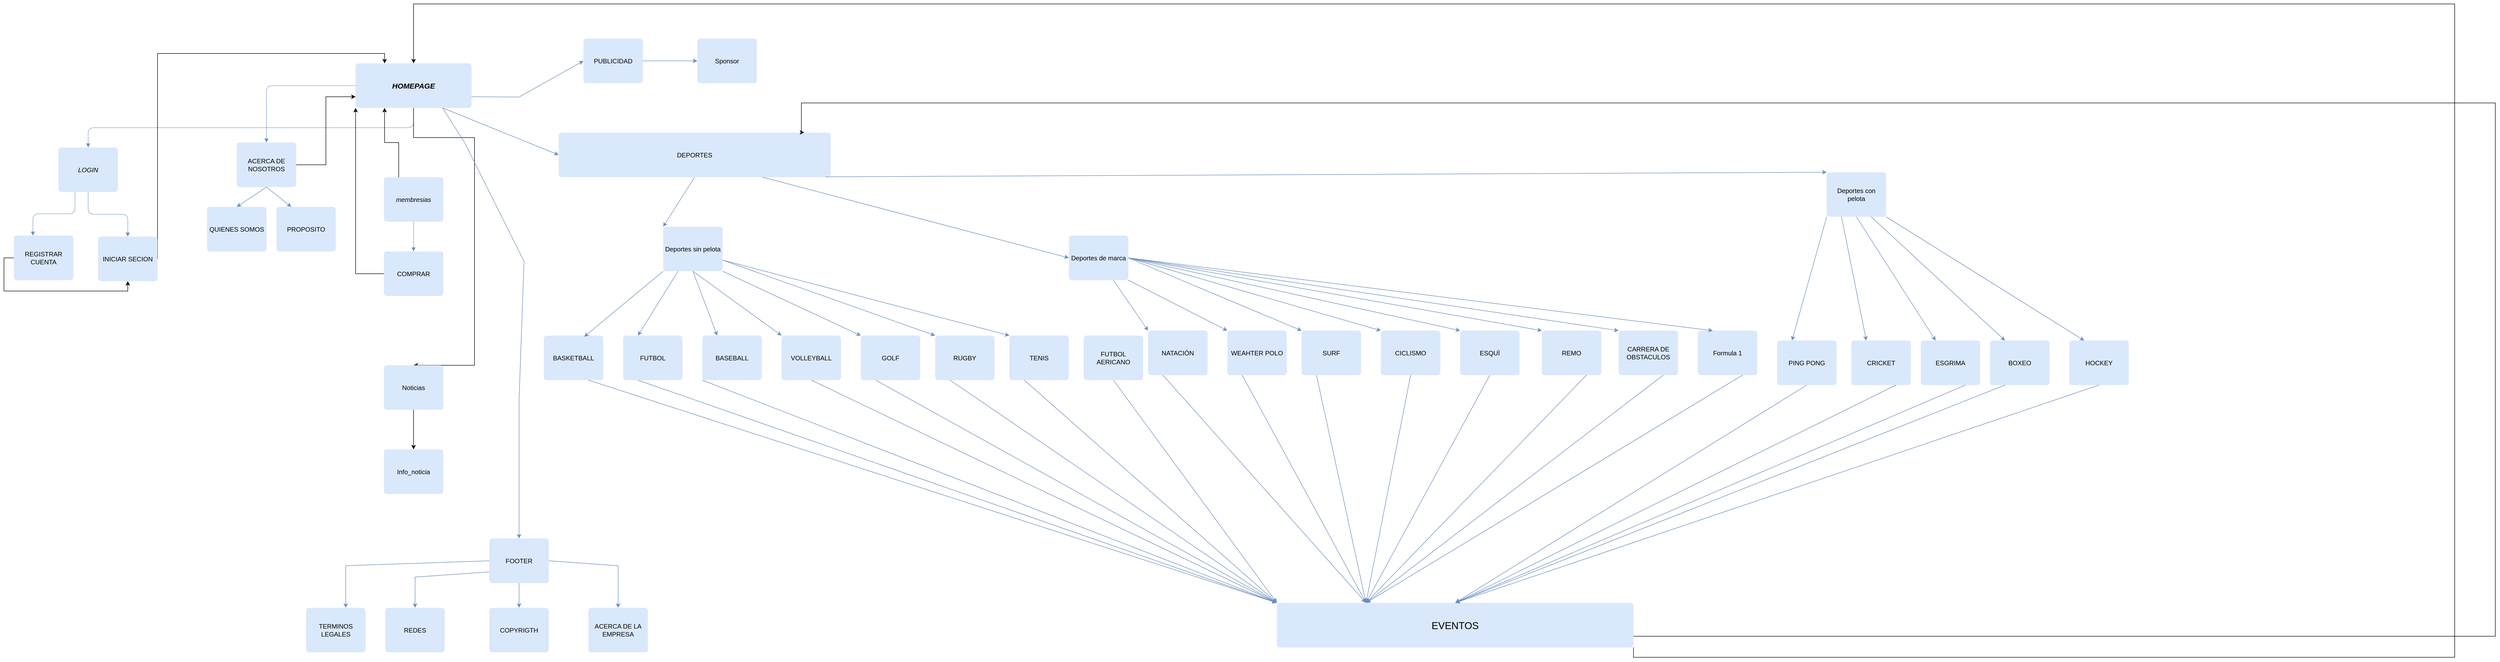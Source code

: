 <mxfile version="20.0.4" type="device"><diagram id="8xuJ2j3J6w53eVuPImJp" name="Page-1"><mxGraphModel dx="2997" dy="2177" grid="1" gridSize="10" guides="1" tooltips="1" connect="1" arrows="0" fold="1" page="1" pageScale="1" pageWidth="827" pageHeight="1169" math="0" shadow="0"><root><mxCell id="0"/><mxCell id="1" parent="0"/><UserObject label="" lucidchartObjectId="IIvrvty5kLZD" id="Jf-bymg98K-l-f-YW3Jh-2"><mxCell style="html=1;jettySize=18;whiteSpace=wrap;fontSize=13;strokeColor=#6c8ebf;strokeOpacity=100;strokeWidth=0.8;rounded=1;arcSize=24;edgeStyle=orthogonalEdgeStyle;startArrow=none;endArrow=block;endFill=1;exitX=0.5;exitY=1;exitPerimeter=0;entryX=0.5;entryY=0;entryPerimeter=0;fillColor=#dae8fc;" parent="1" source="Jf-bymg98K-l-f-YW3Jh-10" target="Jf-bymg98K-l-f-YW3Jh-14" edge="1"><mxGeometry width="100" height="100" relative="1" as="geometry"><Array as="points"/></mxGeometry></mxCell></UserObject><UserObject label="" lucidchartObjectId="IIvrtg.N_6P." id="Jf-bymg98K-l-f-YW3Jh-3"><mxCell style="html=1;jettySize=18;whiteSpace=wrap;fontSize=13;strokeColor=#6c8ebf;strokeOpacity=100;strokeWidth=0.8;rounded=1;arcSize=24;edgeStyle=orthogonalEdgeStyle;startArrow=none;endArrow=block;endFill=1;exitX=0.5;exitY=1;exitPerimeter=0;entryX=0.5;entryY=0;entryPerimeter=0;fillColor=#dae8fc;" parent="1" source="Jf-bymg98K-l-f-YW3Jh-9" target="Jf-bymg98K-l-f-YW3Jh-13" edge="1"><mxGeometry width="100" height="100" relative="1" as="geometry"><Array as="points"/></mxGeometry></mxCell></UserObject><UserObject label="" lucidchartObjectId="IIvrew~Nm755" id="Jf-bymg98K-l-f-YW3Jh-7"><mxCell style="html=1;jettySize=18;whiteSpace=wrap;fontSize=13;strokeColor=#6c8ebf;strokeOpacity=100;strokeWidth=0.8;rounded=1;arcSize=24;edgeStyle=orthogonalEdgeStyle;startArrow=none;endArrow=block;endFill=1;exitX=0.5;exitY=1;exitPerimeter=0;entryX=0.5;entryY=0;entryPerimeter=0;fillColor=#dae8fc;" parent="1" source="Jf-bymg98K-l-f-YW3Jh-8" target="Jf-bymg98K-l-f-YW3Jh-9" edge="1"><mxGeometry width="100" height="100" relative="1" as="geometry"><Array as="points"/></mxGeometry></mxCell></UserObject><mxCell id="M-1-CtTreoOVB-ZNwfv7-17" style="edgeStyle=orthogonalEdgeStyle;rounded=0;orthogonalLoop=1;jettySize=auto;html=1;exitX=0.5;exitY=1;exitDx=0;exitDy=0;entryX=0.5;entryY=0;entryDx=0;entryDy=0;" parent="1" source="Jf-bymg98K-l-f-YW3Jh-8" target="M-1-CtTreoOVB-ZNwfv7-15" edge="1"><mxGeometry relative="1" as="geometry"><Array as="points"><mxPoint x="617" y="-120"/><mxPoint x="740" y="-120"/><mxPoint x="740" y="340"/></Array></mxGeometry></mxCell><UserObject label="HOMEPAGE" lucidchartObjectId="IIvr7m~L8Mm_" id="Jf-bymg98K-l-f-YW3Jh-8"><mxCell style="html=1;overflow=block;blockSpacing=1;whiteSpace=wrap;fontSize=15;fontStyle=3;align=center;spacing=3.8;strokeOpacity=0;fillOpacity=100;rounded=1;absoluteArcSize=1;arcSize=12;fillColor=#dae8fc;strokeWidth=0.8;strokeColor=#6c8ebf;" parent="1" vertex="1"><mxGeometry x="500" y="-270" width="234" height="90" as="geometry"/></mxCell></UserObject><UserObject label="LOGIN" lucidchartObjectId="IIvrLbhhhAIt" id="Jf-bymg98K-l-f-YW3Jh-9"><mxCell style="html=1;overflow=block;blockSpacing=1;whiteSpace=wrap;fontSize=13;fontStyle=2;align=center;spacing=3.8;strokeOpacity=0;fillOpacity=100;rounded=1;absoluteArcSize=1;arcSize=12;fillColor=#dae8fc;strokeWidth=0.8;strokeColor=#6c8ebf;" parent="1" vertex="1"><mxGeometry x="-100" y="-100" width="120" height="90" as="geometry"/></mxCell></UserObject><mxCell id="M-1-CtTreoOVB-ZNwfv7-14" style="edgeStyle=orthogonalEdgeStyle;rounded=0;orthogonalLoop=1;jettySize=auto;html=1;exitX=0.25;exitY=0;exitDx=0;exitDy=0;entryX=0.25;entryY=1;entryDx=0;entryDy=0;" parent="1" source="Jf-bymg98K-l-f-YW3Jh-10" target="Jf-bymg98K-l-f-YW3Jh-8" edge="1"><mxGeometry relative="1" as="geometry"/></mxCell><UserObject label="membresias" lucidchartObjectId="IIvrxBw-CyFJ" id="Jf-bymg98K-l-f-YW3Jh-10"><mxCell style="html=1;overflow=block;blockSpacing=1;whiteSpace=wrap;fontSize=13;fontStyle=2;align=center;spacing=3.8;strokeOpacity=0;fillOpacity=100;rounded=1;absoluteArcSize=1;arcSize=12;fillColor=#dae8fc;strokeWidth=0.8;strokeColor=#6c8ebf;" parent="1" vertex="1"><mxGeometry x="557" y="-40" width="120" height="90" as="geometry"/></mxCell></UserObject><mxCell id="M-1-CtTreoOVB-ZNwfv7-6" style="edgeStyle=orthogonalEdgeStyle;rounded=0;orthogonalLoop=1;jettySize=auto;html=1;exitX=0;exitY=0.5;exitDx=0;exitDy=0;entryX=0.5;entryY=1;entryDx=0;entryDy=0;" parent="1" source="Jf-bymg98K-l-f-YW3Jh-11" target="Jf-bymg98K-l-f-YW3Jh-13" edge="1"><mxGeometry relative="1" as="geometry"><mxPoint x="-130" y="-40" as="targetPoint"/></mxGeometry></mxCell><UserObject label="REGISTRAR CUENTA" lucidchartObjectId="IIvr_tirtKuT" id="Jf-bymg98K-l-f-YW3Jh-11"><mxCell style="html=1;overflow=block;blockSpacing=1;whiteSpace=wrap;fontSize=13;align=center;spacing=3.8;strokeOpacity=0;fillOpacity=100;rounded=1;absoluteArcSize=1;arcSize=12;fillColor=#dae8fc;strokeWidth=0.8;strokeColor=#6c8ebf;" parent="1" vertex="1"><mxGeometry x="-190" y="78" width="120" height="90" as="geometry"/></mxCell></UserObject><mxCell id="M-1-CtTreoOVB-ZNwfv7-9" style="edgeStyle=orthogonalEdgeStyle;rounded=0;orthogonalLoop=1;jettySize=auto;html=1;exitX=1;exitY=0.5;exitDx=0;exitDy=0;entryX=0.25;entryY=0;entryDx=0;entryDy=0;" parent="1" source="Jf-bymg98K-l-f-YW3Jh-13" target="Jf-bymg98K-l-f-YW3Jh-8" edge="1"><mxGeometry relative="1" as="geometry"><Array as="points"><mxPoint x="100" y="-290"/><mxPoint x="559" y="-290"/></Array></mxGeometry></mxCell><UserObject label="INICIAR SECION" lucidchartObjectId="IIvrD3GVRBoe" id="Jf-bymg98K-l-f-YW3Jh-13"><mxCell style="html=1;overflow=block;blockSpacing=1;whiteSpace=wrap;fontSize=13;align=center;spacing=3.8;strokeOpacity=0;fillOpacity=100;rounded=1;absoluteArcSize=1;arcSize=12;fillColor=#dae8fc;strokeWidth=0.8;strokeColor=#6c8ebf;" parent="1" vertex="1"><mxGeometry x="-20" y="80" width="120" height="90" as="geometry"/></mxCell></UserObject><mxCell id="M-1-CtTreoOVB-ZNwfv7-11" style="edgeStyle=orthogonalEdgeStyle;rounded=0;orthogonalLoop=1;jettySize=auto;html=1;exitX=0;exitY=0.5;exitDx=0;exitDy=0;entryX=0;entryY=1;entryDx=0;entryDy=0;" parent="1" source="Jf-bymg98K-l-f-YW3Jh-14" target="Jf-bymg98K-l-f-YW3Jh-8" edge="1"><mxGeometry relative="1" as="geometry"/></mxCell><UserObject label="COMPRAR" lucidchartObjectId="IIvrb-qjuBry" id="Jf-bymg98K-l-f-YW3Jh-14"><mxCell style="html=1;overflow=block;blockSpacing=1;whiteSpace=wrap;fontSize=13;align=center;spacing=3.8;strokeOpacity=0;fillOpacity=100;rounded=1;absoluteArcSize=1;arcSize=12;fillColor=#dae8fc;strokeWidth=0.8;strokeColor=#6c8ebf;" parent="1" vertex="1"><mxGeometry x="557" y="110" width="120" height="90" as="geometry"/></mxCell></UserObject><UserObject label="" lucidchartObjectId="8aut0yV1rxqI" id="Jf-bymg98K-l-f-YW3Jh-17"><mxCell style="html=1;jettySize=18;whiteSpace=wrap;fontSize=13;strokeColor=#6c8ebf;strokeOpacity=100;strokeWidth=0.8;rounded=1;arcSize=24;edgeStyle=orthogonalEdgeStyle;startArrow=none;endArrow=block;endFill=1;exitX=0.278;exitY=1;exitPerimeter=0;entryX=0.32;entryY=0.001;entryPerimeter=0;fillColor=#dae8fc;" parent="1" source="Jf-bymg98K-l-f-YW3Jh-9" target="Jf-bymg98K-l-f-YW3Jh-11" edge="1"><mxGeometry width="100" height="100" relative="1" as="geometry"><Array as="points"/></mxGeometry></mxCell></UserObject><mxCell id="M-1-CtTreoOVB-ZNwfv7-10" style="edgeStyle=orthogonalEdgeStyle;rounded=0;orthogonalLoop=1;jettySize=auto;html=1;exitX=1;exitY=0.5;exitDx=0;exitDy=0;entryX=0;entryY=0.75;entryDx=0;entryDy=0;" parent="1" source="Jf-bymg98K-l-f-YW3Jh-19" target="Jf-bymg98K-l-f-YW3Jh-8" edge="1"><mxGeometry relative="1" as="geometry"/></mxCell><UserObject label="ACERCA DE NOSOTROS" lucidchartObjectId="Qput_ec4DtxB" id="Jf-bymg98K-l-f-YW3Jh-19"><mxCell style="html=1;overflow=block;blockSpacing=1;whiteSpace=wrap;fontSize=13;align=center;spacing=3.8;strokeOpacity=0;fillOpacity=100;rounded=1;absoluteArcSize=1;arcSize=12;fillColor=#dae8fc;strokeWidth=0.8;strokeColor=#6c8ebf;" parent="1" vertex="1"><mxGeometry x="260" y="-110" width="120" height="90" as="geometry"/></mxCell></UserObject><UserObject label="" lucidchartObjectId="2tutWruGN7ga" id="Jf-bymg98K-l-f-YW3Jh-20"><mxCell style="html=1;jettySize=18;whiteSpace=wrap;fontSize=13;strokeColor=#6c8ebf;strokeOpacity=100;strokeWidth=0.8;rounded=1;arcSize=24;edgeStyle=orthogonalEdgeStyle;startArrow=none;endArrow=block;endFill=1;exitX=0;exitY=0.5;exitPerimeter=0;entryX=0.5;entryY=0;entryPerimeter=0;fillColor=#dae8fc;" parent="1" source="Jf-bymg98K-l-f-YW3Jh-8" target="Jf-bymg98K-l-f-YW3Jh-19" edge="1"><mxGeometry width="100" height="100" relative="1" as="geometry"><Array as="points"/></mxGeometry></mxCell></UserObject><UserObject label="FUTBOL" lucidchartObjectId="AuuteRoQhBoz" id="Jf-bymg98K-l-f-YW3Jh-21"><mxCell style="html=1;overflow=block;blockSpacing=1;whiteSpace=wrap;fontSize=13;align=center;spacing=3.8;strokeOpacity=0;fillOpacity=100;rounded=1;absoluteArcSize=1;arcSize=12;fillColor=#dae8fc;strokeWidth=0.8;strokeColor=#6c8ebf;" parent="1" vertex="1"><mxGeometry x="1040" y="280" width="120" height="90" as="geometry"/></mxCell></UserObject><UserObject label="BASKETBALL" lucidchartObjectId="2uutXRz1yy4j" id="Jf-bymg98K-l-f-YW3Jh-22"><mxCell style="html=1;overflow=block;blockSpacing=1;whiteSpace=wrap;fontSize=13;align=center;spacing=3.8;strokeOpacity=0;fillOpacity=100;rounded=1;absoluteArcSize=1;arcSize=12;fillColor=#dae8fc;strokeWidth=0.8;strokeColor=#6c8ebf;" parent="1" vertex="1"><mxGeometry x="880" y="280" width="120" height="90" as="geometry"/></mxCell></UserObject><UserObject label="&lt;font style=&quot;vertical-align: inherit;&quot;&gt;&lt;font style=&quot;vertical-align: inherit;&quot;&gt;NATACIÓN&lt;/font&gt;&lt;/font&gt;" lucidchartObjectId="~uut-b.At7tC" id="Jf-bymg98K-l-f-YW3Jh-23"><mxCell style="html=1;overflow=block;blockSpacing=1;whiteSpace=wrap;fontSize=13;align=center;spacing=3.8;strokeOpacity=0;fillOpacity=100;rounded=1;absoluteArcSize=1;arcSize=12;fillColor=#dae8fc;strokeWidth=0.8;strokeColor=#6c8ebf;" parent="1" vertex="1"><mxGeometry x="2100" y="270" width="120" height="90" as="geometry"/></mxCell></UserObject><UserObject label="&lt;font style=&quot;vertical-align: inherit;&quot;&gt;&lt;font style=&quot;vertical-align: inherit;&quot;&gt;DEPORTES&lt;/font&gt;&lt;/font&gt;" lucidchartObjectId="~uut-b.At7tC" id="Jf-bymg98K-l-f-YW3Jh-24"><mxCell style="html=1;overflow=block;blockSpacing=1;whiteSpace=wrap;fontSize=13;align=center;spacing=3.8;strokeOpacity=0;fillOpacity=100;rounded=1;absoluteArcSize=1;arcSize=12;fillColor=#dae8fc;strokeWidth=0.8;strokeColor=#6c8ebf;" parent="1" vertex="1"><mxGeometry x="910" y="-130" width="549" height="90" as="geometry"/></mxCell></UserObject><UserObject label="&lt;font style=&quot;vertical-align: inherit;&quot;&gt;&lt;font style=&quot;vertical-align: inherit;&quot;&gt;GOLF&lt;/font&gt;&lt;/font&gt;" lucidchartObjectId="~uut-b.At7tC" id="Jf-bymg98K-l-f-YW3Jh-25"><mxCell style="html=1;overflow=block;blockSpacing=1;whiteSpace=wrap;fontSize=13;align=center;spacing=3.8;strokeOpacity=0;fillOpacity=100;rounded=1;absoluteArcSize=1;arcSize=12;fillColor=#dae8fc;strokeWidth=0.8;strokeColor=#6c8ebf;" parent="1" vertex="1"><mxGeometry x="1520" y="280" width="120" height="90" as="geometry"/></mxCell></UserObject><UserObject label="&lt;font style=&quot;vertical-align: inherit;&quot;&gt;&lt;font style=&quot;vertical-align: inherit;&quot;&gt;VOLLEYBALL&lt;/font&gt;&lt;/font&gt;" lucidchartObjectId="~uut-b.At7tC" id="Jf-bymg98K-l-f-YW3Jh-26"><mxCell style="html=1;overflow=block;blockSpacing=1;whiteSpace=wrap;fontSize=13;align=center;spacing=3.8;strokeOpacity=0;fillOpacity=100;rounded=1;absoluteArcSize=1;arcSize=12;fillColor=#dae8fc;strokeWidth=0.8;strokeColor=#6c8ebf;" parent="1" vertex="1"><mxGeometry x="1360" y="280" width="120" height="90" as="geometry"/></mxCell></UserObject><UserObject label="&lt;font style=&quot;vertical-align: inherit;&quot;&gt;&lt;font style=&quot;vertical-align: inherit;&quot;&gt;BASEBALL&lt;/font&gt;&lt;/font&gt;" lucidchartObjectId="~uut-b.At7tC" id="Jf-bymg98K-l-f-YW3Jh-28"><mxCell style="html=1;overflow=block;blockSpacing=1;whiteSpace=wrap;fontSize=13;align=center;spacing=3.8;strokeOpacity=0;fillOpacity=100;rounded=1;absoluteArcSize=1;arcSize=12;fillColor=#dae8fc;strokeWidth=0.8;strokeColor=#6c8ebf;" parent="1" vertex="1"><mxGeometry x="1200" y="280" width="120" height="90" as="geometry"/></mxCell></UserObject><UserObject label="&lt;font style=&quot;vertical-align: inherit;&quot;&gt;&lt;font style=&quot;vertical-align: inherit;&quot;&gt;WEAHTER POLO&lt;/font&gt;&lt;/font&gt;" lucidchartObjectId="~uut-b.At7tC" id="Jf-bymg98K-l-f-YW3Jh-29"><mxCell style="html=1;overflow=block;blockSpacing=1;whiteSpace=wrap;fontSize=13;align=center;spacing=3.8;strokeOpacity=0;fillOpacity=100;rounded=1;absoluteArcSize=1;arcSize=12;fillColor=#dae8fc;strokeWidth=0.8;strokeColor=#6c8ebf;" parent="1" vertex="1"><mxGeometry x="2260" y="270" width="120" height="90" as="geometry"/></mxCell></UserObject><UserObject label="&lt;font style=&quot;vertical-align: inherit;&quot;&gt;&lt;font style=&quot;vertical-align: inherit;&quot;&gt;RUGBY&lt;/font&gt;&lt;/font&gt;" lucidchartObjectId="~uut-b.At7tC" id="Jf-bymg98K-l-f-YW3Jh-30"><mxCell style="html=1;overflow=block;blockSpacing=1;whiteSpace=wrap;fontSize=13;align=center;spacing=3.8;strokeOpacity=0;fillOpacity=100;rounded=1;absoluteArcSize=1;arcSize=12;fillColor=#dae8fc;strokeWidth=0.8;strokeColor=#6c8ebf;" parent="1" vertex="1"><mxGeometry x="1670" y="280" width="120" height="90" as="geometry"/></mxCell></UserObject><UserObject label="&lt;font style=&quot;vertical-align: inherit;&quot;&gt;&lt;font style=&quot;vertical-align: inherit;&quot;&gt;TENIS&lt;/font&gt;&lt;/font&gt;" lucidchartObjectId="~uut-b.At7tC" id="Jf-bymg98K-l-f-YW3Jh-31"><mxCell style="html=1;overflow=block;blockSpacing=1;whiteSpace=wrap;fontSize=13;align=center;spacing=3.8;strokeOpacity=0;fillOpacity=100;rounded=1;absoluteArcSize=1;arcSize=12;fillColor=#dae8fc;strokeWidth=0.8;strokeColor=#6c8ebf;" parent="1" vertex="1"><mxGeometry x="1820" y="280" width="120" height="90" as="geometry"/></mxCell></UserObject><UserObject label="BOXEO" lucidchartObjectId="~uut-b.At7tC" id="Jf-bymg98K-l-f-YW3Jh-32"><mxCell style="html=1;overflow=block;blockSpacing=1;whiteSpace=wrap;fontSize=13;align=center;spacing=3.8;strokeOpacity=0;fillOpacity=100;rounded=1;absoluteArcSize=1;arcSize=12;fillColor=#dae8fc;strokeWidth=0.8;strokeColor=#6c8ebf;" parent="1" vertex="1"><mxGeometry x="3800" y="290" width="120" height="90" as="geometry"/></mxCell></UserObject><UserObject label="SURF" lucidchartObjectId="~uut-b.At7tC" id="Jf-bymg98K-l-f-YW3Jh-33"><mxCell style="html=1;overflow=block;blockSpacing=1;whiteSpace=wrap;fontSize=13;align=center;spacing=3.8;strokeOpacity=0;fillOpacity=100;rounded=1;absoluteArcSize=1;arcSize=12;fillColor=#dae8fc;strokeWidth=0.8;strokeColor=#6c8ebf;" parent="1" vertex="1"><mxGeometry x="2410" y="270" width="120" height="90" as="geometry"/></mxCell></UserObject><UserObject label="ESQUÌ" lucidchartObjectId="~uut-b.At7tC" id="Jf-bymg98K-l-f-YW3Jh-34"><mxCell style="html=1;overflow=block;blockSpacing=1;whiteSpace=wrap;fontSize=13;align=center;spacing=3.8;strokeOpacity=0;fillOpacity=100;rounded=1;absoluteArcSize=1;arcSize=12;fillColor=#dae8fc;strokeWidth=0.8;strokeColor=#6c8ebf;" parent="1" vertex="1"><mxGeometry x="2730" y="270" width="120" height="90" as="geometry"/></mxCell></UserObject><UserObject label="HOCKEY" lucidchartObjectId="~uut-b.At7tC" id="Jf-bymg98K-l-f-YW3Jh-35"><mxCell style="html=1;overflow=block;blockSpacing=1;whiteSpace=wrap;fontSize=13;align=center;spacing=3.8;strokeOpacity=0;fillOpacity=100;rounded=1;absoluteArcSize=1;arcSize=12;fillColor=#dae8fc;strokeWidth=0.8;strokeColor=#6c8ebf;" parent="1" vertex="1"><mxGeometry x="3960" y="290" width="120" height="90" as="geometry"/></mxCell></UserObject><UserObject label="FUTBOL AERICANO" lucidchartObjectId="~uut-b.At7tC" id="Jf-bymg98K-l-f-YW3Jh-36"><mxCell style="html=1;overflow=block;blockSpacing=1;whiteSpace=wrap;fontSize=13;align=center;spacing=3.8;strokeOpacity=0;fillOpacity=100;rounded=1;absoluteArcSize=1;arcSize=12;fillColor=#dae8fc;strokeWidth=0.8;strokeColor=#6c8ebf;" parent="1" vertex="1"><mxGeometry x="1970" y="280" width="120" height="90" as="geometry"/></mxCell></UserObject><UserObject label="CICLISMO" lucidchartObjectId="~uut-b.At7tC" id="Jf-bymg98K-l-f-YW3Jh-37"><mxCell style="html=1;overflow=block;blockSpacing=1;whiteSpace=wrap;fontSize=13;align=center;spacing=3.8;strokeOpacity=0;fillOpacity=100;rounded=1;absoluteArcSize=1;arcSize=12;fillColor=#dae8fc;strokeWidth=0.8;strokeColor=#6c8ebf;" parent="1" vertex="1"><mxGeometry x="2570" y="270" width="120" height="90" as="geometry"/></mxCell></UserObject><UserObject label="PING PONG" lucidchartObjectId="~uut-b.At7tC" id="Jf-bymg98K-l-f-YW3Jh-39"><mxCell style="html=1;overflow=block;blockSpacing=1;whiteSpace=wrap;fontSize=13;align=center;spacing=3.8;strokeOpacity=0;fillOpacity=100;rounded=1;absoluteArcSize=1;arcSize=12;fillColor=#dae8fc;strokeWidth=0.8;strokeColor=#6c8ebf;" parent="1" vertex="1"><mxGeometry x="3370" y="290" width="120" height="90" as="geometry"/></mxCell></UserObject><UserObject label="CRICKET" lucidchartObjectId="~uut-b.At7tC" id="Jf-bymg98K-l-f-YW3Jh-40"><mxCell style="html=1;overflow=block;blockSpacing=1;whiteSpace=wrap;fontSize=13;align=center;spacing=3.8;strokeOpacity=0;fillOpacity=100;rounded=1;absoluteArcSize=1;arcSize=12;fillColor=#dae8fc;strokeWidth=0.8;strokeColor=#6c8ebf;" parent="1" vertex="1"><mxGeometry x="3520" y="290" width="120" height="90" as="geometry"/></mxCell></UserObject><UserObject label="ESGRIMA" lucidchartObjectId="~uut-b.At7tC" id="Jf-bymg98K-l-f-YW3Jh-41"><mxCell style="html=1;overflow=block;blockSpacing=1;whiteSpace=wrap;fontSize=13;align=center;spacing=3.8;strokeOpacity=0;fillOpacity=100;rounded=1;absoluteArcSize=1;arcSize=12;fillColor=#dae8fc;strokeWidth=0.8;strokeColor=#6c8ebf;" parent="1" vertex="1"><mxGeometry x="3660" y="290" width="120" height="90" as="geometry"/></mxCell></UserObject><UserObject label="REMO" lucidchartObjectId="~uut-b.At7tC" id="Jf-bymg98K-l-f-YW3Jh-42"><mxCell style="html=1;overflow=block;blockSpacing=1;whiteSpace=wrap;fontSize=13;align=center;spacing=3.8;strokeOpacity=0;fillOpacity=100;rounded=1;absoluteArcSize=1;arcSize=12;fillColor=#dae8fc;strokeWidth=0.8;strokeColor=#6c8ebf;" parent="1" vertex="1"><mxGeometry x="2895" y="270" width="120" height="90" as="geometry"/></mxCell></UserObject><UserObject label="CARRERA DE OBSTACULOS" lucidchartObjectId="~uut-b.At7tC" id="Jf-bymg98K-l-f-YW3Jh-43"><mxCell style="html=1;overflow=block;blockSpacing=1;whiteSpace=wrap;fontSize=13;align=center;spacing=3.8;strokeOpacity=0;fillOpacity=100;rounded=1;absoluteArcSize=1;arcSize=12;fillColor=#dae8fc;strokeWidth=0.8;strokeColor=#6c8ebf;" parent="1" vertex="1"><mxGeometry x="3050" y="270" width="120" height="90" as="geometry"/></mxCell></UserObject><UserObject label="Formula 1" lucidchartObjectId="~uut-b.At7tC" id="Jf-bymg98K-l-f-YW3Jh-44"><mxCell style="html=1;overflow=block;blockSpacing=1;whiteSpace=wrap;fontSize=13;align=center;spacing=3.8;strokeOpacity=0;fillOpacity=100;rounded=1;absoluteArcSize=1;arcSize=12;fillColor=#dae8fc;strokeWidth=0.8;strokeColor=#6c8ebf;" parent="1" vertex="1"><mxGeometry x="3210" y="270" width="120" height="90" as="geometry"/></mxCell></UserObject><mxCell id="Jf-bymg98K-l-f-YW3Jh-79" value="" style="endArrow=classic;html=1;rounded=0;exitX=0.5;exitY=1;exitDx=0;exitDy=0;entryX=0.5;entryY=0;entryDx=0;entryDy=0;fillColor=#dae8fc;strokeColor=#6c8ebf;" parent="1" source="Jf-bymg98K-l-f-YW3Jh-19" target="Jf-bymg98K-l-f-YW3Jh-80" edge="1"><mxGeometry width="50" height="50" relative="1" as="geometry"><mxPoint x="40" y="210" as="sourcePoint"/><mxPoint x="320" y="220" as="targetPoint"/></mxGeometry></mxCell><UserObject label="QUIENES SOMOS" lucidchartObjectId="IIvrb-qjuBry" id="Jf-bymg98K-l-f-YW3Jh-80"><mxCell style="html=1;overflow=block;blockSpacing=1;whiteSpace=wrap;fontSize=13;align=center;spacing=3.8;strokeOpacity=0;fillOpacity=100;rounded=1;absoluteArcSize=1;arcSize=12;fillColor=#dae8fc;strokeWidth=0.8;strokeColor=#6c8ebf;" parent="1" vertex="1"><mxGeometry x="200" y="20" width="120" height="90" as="geometry"/></mxCell></UserObject><UserObject label="PROPOSITO" lucidchartObjectId="IIvrb-qjuBry" id="Jf-bymg98K-l-f-YW3Jh-81"><mxCell style="html=1;overflow=block;blockSpacing=1;whiteSpace=wrap;fontSize=13;align=center;spacing=3.8;strokeOpacity=0;fillOpacity=100;rounded=1;absoluteArcSize=1;arcSize=12;fillColor=#dae8fc;strokeWidth=0.8;strokeColor=#6c8ebf;" parent="1" vertex="1"><mxGeometry x="340" y="20" width="120" height="90" as="geometry"/></mxCell></UserObject><mxCell id="Jf-bymg98K-l-f-YW3Jh-82" value="" style="endArrow=classic;html=1;rounded=0;fillColor=#dae8fc;strokeColor=#6c8ebf;entryX=0.25;entryY=0;entryDx=0;entryDy=0;exitX=0.5;exitY=1;exitDx=0;exitDy=0;" parent="1" source="Jf-bymg98K-l-f-YW3Jh-19" target="Jf-bymg98K-l-f-YW3Jh-81" edge="1"><mxGeometry width="50" height="50" relative="1" as="geometry"><mxPoint x="40" y="210" as="sourcePoint"/><mxPoint x="90" y="160" as="targetPoint"/></mxGeometry></mxCell><mxCell id="Jf-bymg98K-l-f-YW3Jh-85" value="" style="endArrow=classic;html=1;rounded=0;entryX=0;entryY=0.5;entryDx=0;entryDy=0;exitX=0.75;exitY=1;exitDx=0;exitDy=0;fillColor=#dae8fc;strokeColor=#6c8ebf;" parent="1" source="Jf-bymg98K-l-f-YW3Jh-8" target="Jf-bymg98K-l-f-YW3Jh-24" edge="1"><mxGeometry width="50" height="50" relative="1" as="geometry"><mxPoint x="270" y="140" as="sourcePoint"/><mxPoint x="320" y="90" as="targetPoint"/></mxGeometry></mxCell><mxCell id="Jf-bymg98K-l-f-YW3Jh-87" value="" style="endArrow=classic;html=1;rounded=0;exitX=0.75;exitY=1;exitDx=0;exitDy=0;fillColor=#dae8fc;strokeColor=#6c8ebf;entryX=0.5;entryY=0;entryDx=0;entryDy=0;" parent="1" source="Jf-bymg98K-l-f-YW3Jh-8" target="Jf-bymg98K-l-f-YW3Jh-89" edge="1"><mxGeometry width="50" height="50" relative="1" as="geometry"><mxPoint x="780" y="120" as="sourcePoint"/><mxPoint x="720" y="360" as="targetPoint"/><Array as="points"><mxPoint x="720" y="-110"/><mxPoint x="840" y="130"/><mxPoint x="830" y="410"/></Array></mxGeometry></mxCell><UserObject label="FOOTER" lucidchartObjectId="IIvrb-qjuBry" id="Jf-bymg98K-l-f-YW3Jh-89"><mxCell style="html=1;overflow=block;blockSpacing=1;whiteSpace=wrap;fontSize=13;align=center;spacing=3.8;strokeOpacity=0;fillOpacity=100;rounded=1;absoluteArcSize=1;arcSize=12;fillColor=#dae8fc;strokeWidth=0.8;strokeColor=#6c8ebf;" parent="1" vertex="1"><mxGeometry x="770" y="690" width="120" height="90" as="geometry"/></mxCell></UserObject><UserObject label="REDES" lucidchartObjectId="IIvrb-qjuBry" id="Jf-bymg98K-l-f-YW3Jh-90"><mxCell style="html=1;overflow=block;blockSpacing=1;whiteSpace=wrap;fontSize=13;align=center;spacing=3.8;strokeOpacity=0;fillOpacity=100;rounded=1;absoluteArcSize=1;arcSize=12;fillColor=#dae8fc;strokeWidth=0.8;strokeColor=#6c8ebf;" parent="1" vertex="1"><mxGeometry x="560" y="830" width="120" height="90" as="geometry"/></mxCell></UserObject><UserObject label="COPYRIGTH" lucidchartObjectId="IIvrb-qjuBry" id="Jf-bymg98K-l-f-YW3Jh-91"><mxCell style="html=1;overflow=block;blockSpacing=1;whiteSpace=wrap;fontSize=13;align=center;spacing=3.8;strokeOpacity=0;fillOpacity=100;rounded=1;absoluteArcSize=1;arcSize=12;fillColor=#dae8fc;strokeWidth=0.8;strokeColor=#6c8ebf;" parent="1" vertex="1"><mxGeometry x="770" y="830" width="120" height="90" as="geometry"/></mxCell></UserObject><UserObject label="ACERCA DE LA EMPRESA" lucidchartObjectId="IIvrb-qjuBry" id="Jf-bymg98K-l-f-YW3Jh-92"><mxCell style="html=1;overflow=block;blockSpacing=1;whiteSpace=wrap;fontSize=13;align=center;spacing=3.8;strokeOpacity=0;fillOpacity=100;rounded=1;absoluteArcSize=1;arcSize=12;fillColor=#dae8fc;strokeWidth=0.8;strokeColor=#6c8ebf;" parent="1" vertex="1"><mxGeometry x="970" y="830" width="120" height="90" as="geometry"/></mxCell></UserObject><UserObject label="TERMINOS LEGALES" lucidchartObjectId="IIvrb-qjuBry" id="Jf-bymg98K-l-f-YW3Jh-93"><mxCell style="html=1;overflow=block;blockSpacing=1;whiteSpace=wrap;fontSize=13;align=center;spacing=3.8;strokeOpacity=0;fillOpacity=100;rounded=1;absoluteArcSize=1;arcSize=12;fillColor=#dae8fc;strokeWidth=0.8;strokeColor=#6c8ebf;" parent="1" vertex="1"><mxGeometry x="400" y="830" width="120" height="90" as="geometry"/></mxCell></UserObject><mxCell id="Jf-bymg98K-l-f-YW3Jh-94" value="" style="endArrow=classic;html=1;rounded=0;entryX=0.75;entryY=0;entryDx=0;entryDy=0;exitX=0;exitY=0.5;exitDx=0;exitDy=0;fillColor=#dae8fc;strokeColor=#6c8ebf;" parent="1" source="Jf-bymg98K-l-f-YW3Jh-89" edge="1"><mxGeometry width="50" height="50" relative="1" as="geometry"><mxPoint x="760" y="750" as="sourcePoint"/><mxPoint x="480.0" y="830" as="targetPoint"/><Array as="points"><mxPoint x="480" y="745"/></Array></mxGeometry></mxCell><mxCell id="Jf-bymg98K-l-f-YW3Jh-96" value="" style="endArrow=classic;html=1;rounded=0;fillColor=#dae8fc;strokeColor=#6c8ebf;entryX=0.5;entryY=0;entryDx=0;entryDy=0;exitX=0;exitY=0.75;exitDx=0;exitDy=0;" parent="1" source="Jf-bymg98K-l-f-YW3Jh-89" target="Jf-bymg98K-l-f-YW3Jh-90" edge="1"><mxGeometry width="50" height="50" relative="1" as="geometry"><mxPoint x="940" y="770" as="sourcePoint"/><mxPoint x="990" y="720" as="targetPoint"/><Array as="points"><mxPoint x="620" y="768"/></Array></mxGeometry></mxCell><mxCell id="Jf-bymg98K-l-f-YW3Jh-97" value="" style="endArrow=classic;html=1;rounded=0;fillColor=#dae8fc;strokeColor=#6c8ebf;entryX=0.5;entryY=0;entryDx=0;entryDy=0;exitX=0.5;exitY=1;exitDx=0;exitDy=0;" parent="1" source="Jf-bymg98K-l-f-YW3Jh-89" target="Jf-bymg98K-l-f-YW3Jh-91" edge="1"><mxGeometry width="50" height="50" relative="1" as="geometry"><mxPoint x="940" y="770" as="sourcePoint"/><mxPoint x="990" y="720" as="targetPoint"/><Array as="points"><mxPoint x="830" y="810"/></Array></mxGeometry></mxCell><mxCell id="Jf-bymg98K-l-f-YW3Jh-98" value="" style="endArrow=classic;html=1;rounded=0;fillColor=#dae8fc;strokeColor=#6c8ebf;entryX=0.5;entryY=0;entryDx=0;entryDy=0;exitX=1;exitY=0.5;exitDx=0;exitDy=0;" parent="1" source="Jf-bymg98K-l-f-YW3Jh-89" target="Jf-bymg98K-l-f-YW3Jh-92" edge="1"><mxGeometry width="50" height="50" relative="1" as="geometry"><mxPoint x="940" y="770" as="sourcePoint"/><mxPoint x="990" y="720" as="targetPoint"/><Array as="points"><mxPoint x="1030" y="745"/></Array></mxGeometry></mxCell><mxCell id="M-1-CtTreoOVB-ZNwfv7-12" style="edgeStyle=orthogonalEdgeStyle;rounded=0;orthogonalLoop=1;jettySize=auto;html=1;exitX=1;exitY=0.75;exitDx=0;exitDy=0;entryX=0.903;entryY=-0.006;entryDx=0;entryDy=0;entryPerimeter=0;" parent="1" source="o5DgEM-DD3EKV68jNl32-1" target="Jf-bymg98K-l-f-YW3Jh-24" edge="1"><mxGeometry relative="1" as="geometry"><Array as="points"><mxPoint x="4820" y="887"/><mxPoint x="4820" y="-190"/><mxPoint x="1400" y="-190"/><mxPoint x="1400" y="-130"/></Array></mxGeometry></mxCell><mxCell id="M-1-CtTreoOVB-ZNwfv7-13" style="edgeStyle=orthogonalEdgeStyle;rounded=0;orthogonalLoop=1;jettySize=auto;html=1;exitX=1;exitY=1;exitDx=0;exitDy=0;entryX=0.5;entryY=0;entryDx=0;entryDy=0;" parent="1" source="o5DgEM-DD3EKV68jNl32-1" target="Jf-bymg98K-l-f-YW3Jh-8" edge="1"><mxGeometry relative="1" as="geometry"><mxPoint x="580" y="-780" as="targetPoint"/><Array as="points"><mxPoint x="3080" y="930"/><mxPoint x="4738" y="930"/><mxPoint x="4738" y="-390"/><mxPoint x="617" y="-390"/></Array></mxGeometry></mxCell><UserObject label="&lt;font style=&quot;font-size: 20px;&quot;&gt;EVENTOS&lt;/font&gt;" lucidchartObjectId="IIvrb-qjuBry" id="o5DgEM-DD3EKV68jNl32-1"><mxCell style="html=1;overflow=block;blockSpacing=1;whiteSpace=wrap;fontSize=13;align=center;spacing=3.8;strokeOpacity=0;fillOpacity=100;rounded=1;absoluteArcSize=1;arcSize=12;fillColor=#dae8fc;strokeWidth=0.8;strokeColor=#6c8ebf;" parent="1" vertex="1"><mxGeometry x="2360" y="820" width="720" height="90" as="geometry"/></mxCell></UserObject><mxCell id="o5DgEM-DD3EKV68jNl32-2" value="" style="endArrow=classic;html=1;rounded=0;fontSize=20;exitX=0.75;exitY=1;exitDx=0;exitDy=0;entryX=0;entryY=0;entryDx=0;entryDy=0;fillColor=#dae8fc;strokeColor=#6c8ebf;" parent="1" source="Jf-bymg98K-l-f-YW3Jh-22" target="o5DgEM-DD3EKV68jNl32-1" edge="1"><mxGeometry width="50" height="50" relative="1" as="geometry"><mxPoint x="1500" y="600" as="sourcePoint"/><mxPoint x="1550" y="550" as="targetPoint"/></mxGeometry></mxCell><mxCell id="o5DgEM-DD3EKV68jNl32-3" value="" style="endArrow=classic;html=1;rounded=0;fontSize=20;exitX=0.25;exitY=1;exitDx=0;exitDy=0;entryX=0.25;entryY=0;entryDx=0;entryDy=0;fillColor=#dae8fc;strokeColor=#6c8ebf;" parent="1" source="Jf-bymg98K-l-f-YW3Jh-23" target="o5DgEM-DD3EKV68jNl32-1" edge="1"><mxGeometry width="50" height="50" relative="1" as="geometry"><mxPoint x="1500" y="600" as="sourcePoint"/><mxPoint x="1550" y="550" as="targetPoint"/></mxGeometry></mxCell><mxCell id="o5DgEM-DD3EKV68jNl32-4" value="" style="endArrow=classic;html=1;rounded=0;fontSize=20;entryX=0;entryY=0;entryDx=0;entryDy=0;exitX=0.25;exitY=1;exitDx=0;exitDy=0;fillColor=#dae8fc;strokeColor=#6c8ebf;" parent="1" source="Jf-bymg98K-l-f-YW3Jh-21" target="o5DgEM-DD3EKV68jNl32-1" edge="1"><mxGeometry width="50" height="50" relative="1" as="geometry"><mxPoint x="1500" y="600" as="sourcePoint"/><mxPoint x="1550" y="550" as="targetPoint"/></mxGeometry></mxCell><mxCell id="o5DgEM-DD3EKV68jNl32-5" value="" style="endArrow=classic;html=1;rounded=0;fontSize=20;entryX=0;entryY=0;entryDx=0;entryDy=0;exitX=0;exitY=1;exitDx=0;exitDy=0;fillColor=#dae8fc;strokeColor=#6c8ebf;" parent="1" source="Jf-bymg98K-l-f-YW3Jh-28" target="o5DgEM-DD3EKV68jNl32-1" edge="1"><mxGeometry width="50" height="50" relative="1" as="geometry"><mxPoint x="1500" y="600" as="sourcePoint"/><mxPoint x="1550" y="550" as="targetPoint"/></mxGeometry></mxCell><mxCell id="o5DgEM-DD3EKV68jNl32-6" value="" style="endArrow=classic;html=1;rounded=0;fontSize=20;exitX=0.5;exitY=1;exitDx=0;exitDy=0;fillColor=#dae8fc;strokeColor=#6c8ebf;" parent="1" source="Jf-bymg98K-l-f-YW3Jh-26" edge="1"><mxGeometry width="50" height="50" relative="1" as="geometry"><mxPoint x="1500" y="600" as="sourcePoint"/><mxPoint x="2360" y="820" as="targetPoint"/></mxGeometry></mxCell><mxCell id="o5DgEM-DD3EKV68jNl32-8" value="" style="endArrow=classic;html=1;rounded=0;fontSize=20;entryX=0;entryY=0;entryDx=0;entryDy=0;exitX=0.25;exitY=1;exitDx=0;exitDy=0;fillColor=#dae8fc;strokeColor=#6c8ebf;" parent="1" source="Jf-bymg98K-l-f-YW3Jh-25" target="o5DgEM-DD3EKV68jNl32-1" edge="1"><mxGeometry width="50" height="50" relative="1" as="geometry"><mxPoint x="2320" y="600" as="sourcePoint"/><mxPoint x="2370" y="550" as="targetPoint"/></mxGeometry></mxCell><mxCell id="o5DgEM-DD3EKV68jNl32-9" value="" style="endArrow=classic;html=1;rounded=0;fontSize=20;entryX=0.25;entryY=0;entryDx=0;entryDy=0;exitX=0.25;exitY=1;exitDx=0;exitDy=0;fillColor=#dae8fc;strokeColor=#6c8ebf;" parent="1" source="Jf-bymg98K-l-f-YW3Jh-29" target="o5DgEM-DD3EKV68jNl32-1" edge="1"><mxGeometry width="50" height="50" relative="1" as="geometry"><mxPoint x="2320" y="600" as="sourcePoint"/><mxPoint x="2370" y="550" as="targetPoint"/></mxGeometry></mxCell><mxCell id="o5DgEM-DD3EKV68jNl32-10" value="" style="endArrow=classic;html=1;rounded=0;fontSize=20;exitX=0.25;exitY=1;exitDx=0;exitDy=0;fillColor=#dae8fc;strokeColor=#6c8ebf;entryX=0;entryY=0;entryDx=0;entryDy=0;" parent="1" source="Jf-bymg98K-l-f-YW3Jh-30" target="o5DgEM-DD3EKV68jNl32-1" edge="1"><mxGeometry width="50" height="50" relative="1" as="geometry"><mxPoint x="2320" y="600" as="sourcePoint"/><mxPoint x="2350" y="820" as="targetPoint"/></mxGeometry></mxCell><mxCell id="o5DgEM-DD3EKV68jNl32-11" value="" style="endArrow=classic;html=1;rounded=0;fontSize=20;entryX=0;entryY=0;entryDx=0;entryDy=0;exitX=0.25;exitY=1;exitDx=0;exitDy=0;fillColor=#dae8fc;strokeColor=#6c8ebf;" parent="1" source="Jf-bymg98K-l-f-YW3Jh-31" target="o5DgEM-DD3EKV68jNl32-1" edge="1"><mxGeometry width="50" height="50" relative="1" as="geometry"><mxPoint x="2320" y="600" as="sourcePoint"/><mxPoint x="2370" y="550" as="targetPoint"/></mxGeometry></mxCell><mxCell id="o5DgEM-DD3EKV68jNl32-12" value="" style="endArrow=classic;html=1;rounded=0;fontSize=20;entryX=0.5;entryY=0;entryDx=0;entryDy=0;exitX=0.25;exitY=1;exitDx=0;exitDy=0;fillColor=#dae8fc;strokeColor=#6c8ebf;" parent="1" source="Jf-bymg98K-l-f-YW3Jh-32" target="o5DgEM-DD3EKV68jNl32-1" edge="1"><mxGeometry width="50" height="50" relative="1" as="geometry"><mxPoint x="2140" y="590" as="sourcePoint"/><mxPoint x="2190" y="540" as="targetPoint"/></mxGeometry></mxCell><mxCell id="o5DgEM-DD3EKV68jNl32-13" value="" style="endArrow=classic;html=1;rounded=0;fontSize=20;entryX=0.25;entryY=0;entryDx=0;entryDy=0;exitX=0.25;exitY=1;exitDx=0;exitDy=0;fillColor=#dae8fc;strokeColor=#6c8ebf;" parent="1" source="Jf-bymg98K-l-f-YW3Jh-33" target="o5DgEM-DD3EKV68jNl32-1" edge="1"><mxGeometry width="50" height="50" relative="1" as="geometry"><mxPoint x="2140" y="590" as="sourcePoint"/><mxPoint x="2190" y="540" as="targetPoint"/></mxGeometry></mxCell><mxCell id="o5DgEM-DD3EKV68jNl32-14" value="" style="endArrow=classic;html=1;rounded=0;fontSize=20;entryX=0.25;entryY=0;entryDx=0;entryDy=0;exitX=0.5;exitY=1;exitDx=0;exitDy=0;fillColor=#dae8fc;strokeColor=#6c8ebf;" parent="1" source="Jf-bymg98K-l-f-YW3Jh-34" target="o5DgEM-DD3EKV68jNl32-1" edge="1"><mxGeometry width="50" height="50" relative="1" as="geometry"><mxPoint x="2140" y="590" as="sourcePoint"/><mxPoint x="2190" y="540" as="targetPoint"/></mxGeometry></mxCell><mxCell id="o5DgEM-DD3EKV68jNl32-15" value="" style="endArrow=classic;html=1;rounded=0;fontSize=20;entryX=0.5;entryY=0;entryDx=0;entryDy=0;exitX=0.5;exitY=1;exitDx=0;exitDy=0;fillColor=#dae8fc;strokeColor=#6c8ebf;" parent="1" source="Jf-bymg98K-l-f-YW3Jh-35" target="o5DgEM-DD3EKV68jNl32-1" edge="1"><mxGeometry width="50" height="50" relative="1" as="geometry"><mxPoint x="2860" y="720" as="sourcePoint"/><mxPoint x="2910" y="670" as="targetPoint"/></mxGeometry></mxCell><mxCell id="o5DgEM-DD3EKV68jNl32-16" value="" style="endArrow=classic;html=1;rounded=0;fontSize=20;exitX=0.5;exitY=1;exitDx=0;exitDy=0;entryX=0;entryY=0;entryDx=0;entryDy=0;fillColor=#dae8fc;strokeColor=#6c8ebf;" parent="1" source="Jf-bymg98K-l-f-YW3Jh-36" target="o5DgEM-DD3EKV68jNl32-1" edge="1"><mxGeometry width="50" height="50" relative="1" as="geometry"><mxPoint x="2960" y="630" as="sourcePoint"/><mxPoint x="2480" y="850" as="targetPoint"/></mxGeometry></mxCell><mxCell id="o5DgEM-DD3EKV68jNl32-18" value="" style="endArrow=classic;html=1;rounded=0;fontSize=20;entryX=0.25;entryY=0;entryDx=0;entryDy=0;exitX=0.5;exitY=1;exitDx=0;exitDy=0;fillColor=#dae8fc;strokeColor=#6c8ebf;" parent="1" source="Jf-bymg98K-l-f-YW3Jh-37" target="o5DgEM-DD3EKV68jNl32-1" edge="1"><mxGeometry width="50" height="50" relative="1" as="geometry"><mxPoint x="2860" y="720" as="sourcePoint"/><mxPoint x="2910" y="670" as="targetPoint"/></mxGeometry></mxCell><mxCell id="o5DgEM-DD3EKV68jNl32-20" value="" style="endArrow=classic;html=1;rounded=0;fontSize=20;entryX=0.5;entryY=0;entryDx=0;entryDy=0;exitX=0.5;exitY=1;exitDx=0;exitDy=0;fillColor=#dae8fc;strokeColor=#6c8ebf;" parent="1" source="Jf-bymg98K-l-f-YW3Jh-39" target="o5DgEM-DD3EKV68jNl32-1" edge="1"><mxGeometry width="50" height="50" relative="1" as="geometry"><mxPoint x="3100" y="760" as="sourcePoint"/><mxPoint x="3150" y="710" as="targetPoint"/></mxGeometry></mxCell><mxCell id="o5DgEM-DD3EKV68jNl32-21" value="" style="endArrow=classic;html=1;rounded=0;fontSize=20;entryX=0.5;entryY=0;entryDx=0;entryDy=0;exitX=0.75;exitY=1;exitDx=0;exitDy=0;fillColor=#dae8fc;strokeColor=#6c8ebf;" parent="1" source="Jf-bymg98K-l-f-YW3Jh-40" target="o5DgEM-DD3EKV68jNl32-1" edge="1"><mxGeometry width="50" height="50" relative="1" as="geometry"><mxPoint x="3450" y="730" as="sourcePoint"/><mxPoint x="3500" y="680" as="targetPoint"/></mxGeometry></mxCell><mxCell id="o5DgEM-DD3EKV68jNl32-22" value="" style="endArrow=classic;html=1;rounded=0;fontSize=20;entryX=0.5;entryY=0;entryDx=0;entryDy=0;exitX=0.75;exitY=1;exitDx=0;exitDy=0;fillColor=#dae8fc;strokeColor=#6c8ebf;" parent="1" source="Jf-bymg98K-l-f-YW3Jh-41" target="o5DgEM-DD3EKV68jNl32-1" edge="1"><mxGeometry width="50" height="50" relative="1" as="geometry"><mxPoint x="3590" y="710" as="sourcePoint"/><mxPoint x="3640" y="660" as="targetPoint"/></mxGeometry></mxCell><mxCell id="o5DgEM-DD3EKV68jNl32-23" value="" style="endArrow=classic;html=1;rounded=0;fontSize=20;entryX=0.25;entryY=0;entryDx=0;entryDy=0;exitX=0.75;exitY=1;exitDx=0;exitDy=0;fillColor=#dae8fc;strokeColor=#6c8ebf;" parent="1" source="Jf-bymg98K-l-f-YW3Jh-42" target="o5DgEM-DD3EKV68jNl32-1" edge="1"><mxGeometry width="50" height="50" relative="1" as="geometry"><mxPoint x="3650" y="710" as="sourcePoint"/><mxPoint x="3700" y="660" as="targetPoint"/></mxGeometry></mxCell><mxCell id="o5DgEM-DD3EKV68jNl32-24" value="" style="endArrow=classic;html=1;rounded=0;fontSize=20;entryX=0.25;entryY=0;entryDx=0;entryDy=0;exitX=0.75;exitY=1;exitDx=0;exitDy=0;fillColor=#dae8fc;strokeColor=#6c8ebf;" parent="1" source="Jf-bymg98K-l-f-YW3Jh-43" target="o5DgEM-DD3EKV68jNl32-1" edge="1"><mxGeometry width="50" height="50" relative="1" as="geometry"><mxPoint x="3810" y="720" as="sourcePoint"/><mxPoint x="3860" y="670" as="targetPoint"/></mxGeometry></mxCell><mxCell id="o5DgEM-DD3EKV68jNl32-25" value="" style="endArrow=classic;html=1;rounded=0;fontSize=20;exitX=0.75;exitY=1;exitDx=0;exitDy=0;fillColor=#dae8fc;strokeColor=#6c8ebf;entryX=0.25;entryY=0;entryDx=0;entryDy=0;" parent="1" source="Jf-bymg98K-l-f-YW3Jh-44" target="o5DgEM-DD3EKV68jNl32-1" edge="1"><mxGeometry width="50" height="50" relative="1" as="geometry"><mxPoint x="3780" y="790" as="sourcePoint"/><mxPoint x="3580" y="890" as="targetPoint"/></mxGeometry></mxCell><UserObject label="PUBLICIDAD" lucidchartObjectId="IIvrb-qjuBry" id="M-1-CtTreoOVB-ZNwfv7-2"><mxCell style="html=1;overflow=block;blockSpacing=1;whiteSpace=wrap;fontSize=13;align=center;spacing=3.8;strokeOpacity=0;fillOpacity=100;rounded=1;absoluteArcSize=1;arcSize=12;fillColor=#dae8fc;strokeWidth=0.8;strokeColor=#6c8ebf;" parent="1" vertex="1"><mxGeometry x="960" y="-320" width="120" height="90" as="geometry"/></mxCell></UserObject><mxCell id="M-1-CtTreoOVB-ZNwfv7-3" value="" style="endArrow=classic;html=1;rounded=0;entryX=0;entryY=0.5;entryDx=0;entryDy=0;exitX=1;exitY=0.75;exitDx=0;exitDy=0;fillColor=#dae8fc;strokeColor=#6c8ebf;" parent="1" source="Jf-bymg98K-l-f-YW3Jh-8" target="M-1-CtTreoOVB-ZNwfv7-2" edge="1"><mxGeometry width="50" height="50" relative="1" as="geometry"><mxPoint x="730" y="-40" as="sourcePoint"/><mxPoint x="780" y="-90" as="targetPoint"/><Array as="points"><mxPoint x="830" y="-202"/></Array></mxGeometry></mxCell><UserObject label="Sponsor" lucidchartObjectId="IIvrb-qjuBry" id="M-1-CtTreoOVB-ZNwfv7-4"><mxCell style="html=1;overflow=block;blockSpacing=1;whiteSpace=wrap;fontSize=13;align=center;spacing=3.8;strokeOpacity=0;fillOpacity=100;rounded=1;absoluteArcSize=1;arcSize=12;fillColor=#dae8fc;strokeWidth=0.8;strokeColor=#6c8ebf;" parent="1" vertex="1"><mxGeometry x="1190" y="-320" width="120" height="90" as="geometry"/></mxCell></UserObject><mxCell id="M-1-CtTreoOVB-ZNwfv7-5" value="" style="endArrow=classic;html=1;rounded=0;entryX=0;entryY=0.5;entryDx=0;entryDy=0;exitX=1;exitY=0.5;exitDx=0;exitDy=0;fillColor=#dae8fc;strokeColor=#6c8ebf;" parent="1" source="M-1-CtTreoOVB-ZNwfv7-2" target="M-1-CtTreoOVB-ZNwfv7-4" edge="1"><mxGeometry width="50" height="50" relative="1" as="geometry"><mxPoint x="744.0" y="-192.5" as="sourcePoint"/><mxPoint x="1030" y="-310" as="targetPoint"/><Array as="points"/></mxGeometry></mxCell><mxCell id="M-1-CtTreoOVB-ZNwfv7-18" style="edgeStyle=orthogonalEdgeStyle;rounded=0;orthogonalLoop=1;jettySize=auto;html=1;exitX=0.5;exitY=1;exitDx=0;exitDy=0;entryX=0.5;entryY=0;entryDx=0;entryDy=0;" parent="1" source="M-1-CtTreoOVB-ZNwfv7-15" target="M-1-CtTreoOVB-ZNwfv7-16" edge="1"><mxGeometry relative="1" as="geometry"/></mxCell><UserObject label="Noticias" lucidchartObjectId="IIvrb-qjuBry" id="M-1-CtTreoOVB-ZNwfv7-15"><mxCell style="html=1;overflow=block;blockSpacing=1;whiteSpace=wrap;fontSize=13;align=center;spacing=3.8;strokeOpacity=0;fillOpacity=100;rounded=1;absoluteArcSize=1;arcSize=12;fillColor=#dae8fc;strokeWidth=0.8;strokeColor=#6c8ebf;" parent="1" vertex="1"><mxGeometry x="557" y="340" width="120" height="90" as="geometry"/></mxCell></UserObject><UserObject label="Info_noticia" lucidchartObjectId="IIvrb-qjuBry" id="M-1-CtTreoOVB-ZNwfv7-16"><mxCell style="html=1;overflow=block;blockSpacing=1;whiteSpace=wrap;fontSize=13;align=center;spacing=3.8;strokeOpacity=0;fillOpacity=100;rounded=1;absoluteArcSize=1;arcSize=12;fillColor=#dae8fc;strokeWidth=0.8;strokeColor=#6c8ebf;" parent="1" vertex="1"><mxGeometry x="557" y="510" width="120" height="90" as="geometry"/></mxCell></UserObject><UserObject label="Deportes con pelota" lucidchartObjectId="2uutXRz1yy4j" id="HZQPnluL81jyq7Z-ZtOd-1"><mxCell style="html=1;overflow=block;blockSpacing=1;whiteSpace=wrap;fontSize=13;align=center;spacing=3.8;strokeOpacity=0;fillOpacity=100;rounded=1;absoluteArcSize=1;arcSize=12;fillColor=#dae8fc;strokeWidth=0.8;strokeColor=#6c8ebf;" vertex="1" parent="1"><mxGeometry x="3470" y="-50" width="120" height="90" as="geometry"/></mxCell></UserObject><UserObject label="Deportes sin pelota" lucidchartObjectId="2uutXRz1yy4j" id="HZQPnluL81jyq7Z-ZtOd-2"><mxCell style="html=1;overflow=block;blockSpacing=1;whiteSpace=wrap;fontSize=13;align=center;spacing=3.8;strokeOpacity=0;fillOpacity=100;rounded=1;absoluteArcSize=1;arcSize=12;fillColor=#dae8fc;strokeWidth=0.8;strokeColor=#6c8ebf;" vertex="1" parent="1"><mxGeometry x="1121" y="60" width="120" height="90" as="geometry"/></mxCell></UserObject><UserObject label="Deportes de marca" lucidchartObjectId="2uutXRz1yy4j" id="HZQPnluL81jyq7Z-ZtOd-3"><mxCell style="html=1;overflow=block;blockSpacing=1;whiteSpace=wrap;fontSize=13;align=center;spacing=3.8;strokeOpacity=0;fillOpacity=100;rounded=1;absoluteArcSize=1;arcSize=12;fillColor=#dae8fc;strokeWidth=0.8;strokeColor=#6c8ebf;" vertex="1" parent="1"><mxGeometry x="1940" y="78" width="120" height="90" as="geometry"/></mxCell></UserObject><mxCell id="HZQPnluL81jyq7Z-ZtOd-5" value="" style="endArrow=classic;html=1;rounded=0;entryX=0;entryY=0.5;entryDx=0;entryDy=0;exitX=0.75;exitY=1;exitDx=0;exitDy=0;fillColor=#dae8fc;strokeColor=#6c8ebf;" edge="1" parent="1" source="Jf-bymg98K-l-f-YW3Jh-24" target="HZQPnluL81jyq7Z-ZtOd-3"><mxGeometry width="50" height="50" relative="1" as="geometry"><mxPoint x="685.5" y="-170" as="sourcePoint"/><mxPoint x="920.0" y="-75" as="targetPoint"/></mxGeometry></mxCell><mxCell id="HZQPnluL81jyq7Z-ZtOd-6" value="" style="endArrow=classic;html=1;rounded=0;entryX=0;entryY=0;entryDx=0;entryDy=0;exitX=0.5;exitY=1;exitDx=0;exitDy=0;fillColor=#dae8fc;strokeColor=#6c8ebf;" edge="1" parent="1" source="Jf-bymg98K-l-f-YW3Jh-24" target="HZQPnluL81jyq7Z-ZtOd-2"><mxGeometry width="50" height="50" relative="1" as="geometry"><mxPoint x="1057.25" y="-30" as="sourcePoint"/><mxPoint x="1220.0" y="105.0" as="targetPoint"/></mxGeometry></mxCell><mxCell id="HZQPnluL81jyq7Z-ZtOd-7" value="" style="endArrow=classic;html=1;rounded=0;entryX=0;entryY=0;entryDx=0;entryDy=0;exitX=0.981;exitY=0.992;exitDx=0;exitDy=0;fillColor=#dae8fc;strokeColor=#6c8ebf;exitPerimeter=0;" edge="1" parent="1" source="Jf-bymg98K-l-f-YW3Jh-24" target="HZQPnluL81jyq7Z-ZtOd-1"><mxGeometry width="50" height="50" relative="1" as="geometry"><mxPoint x="1067.25" y="-20" as="sourcePoint"/><mxPoint x="1230.0" y="115.0" as="targetPoint"/></mxGeometry></mxCell><mxCell id="HZQPnluL81jyq7Z-ZtOd-8" value="" style="endArrow=classic;html=1;rounded=0;entryX=0.68;entryY=0.024;entryDx=0;entryDy=0;exitX=0;exitY=1;exitDx=0;exitDy=0;fillColor=#dae8fc;strokeColor=#6c8ebf;entryPerimeter=0;" edge="1" parent="1" source="HZQPnluL81jyq7Z-ZtOd-2" target="Jf-bymg98K-l-f-YW3Jh-22"><mxGeometry width="50" height="50" relative="1" as="geometry"><mxPoint x="1077.25" y="-10" as="sourcePoint"/><mxPoint x="1240.0" y="125.0" as="targetPoint"/></mxGeometry></mxCell><mxCell id="HZQPnluL81jyq7Z-ZtOd-9" value="" style="endArrow=classic;html=1;rounded=0;entryX=0.25;entryY=0;entryDx=0;entryDy=0;exitX=0.25;exitY=1;exitDx=0;exitDy=0;fillColor=#dae8fc;strokeColor=#6c8ebf;" edge="1" parent="1" source="HZQPnluL81jyq7Z-ZtOd-2" target="Jf-bymg98K-l-f-YW3Jh-21"><mxGeometry width="50" height="50" relative="1" as="geometry"><mxPoint x="1087.25" as="sourcePoint"/><mxPoint x="1250.0" y="135.0" as="targetPoint"/></mxGeometry></mxCell><mxCell id="HZQPnluL81jyq7Z-ZtOd-10" value="" style="endArrow=classic;html=1;rounded=0;entryX=0.25;entryY=0;entryDx=0;entryDy=0;exitX=0.5;exitY=1;exitDx=0;exitDy=0;fillColor=#dae8fc;strokeColor=#6c8ebf;" edge="1" parent="1" source="HZQPnluL81jyq7Z-ZtOd-2" target="Jf-bymg98K-l-f-YW3Jh-28"><mxGeometry width="50" height="50" relative="1" as="geometry"><mxPoint x="1097.25" y="10" as="sourcePoint"/><mxPoint x="1260.0" y="145.0" as="targetPoint"/></mxGeometry></mxCell><mxCell id="HZQPnluL81jyq7Z-ZtOd-11" value="" style="endArrow=classic;html=1;rounded=0;entryX=0;entryY=0;entryDx=0;entryDy=0;exitX=0.5;exitY=1;exitDx=0;exitDy=0;fillColor=#dae8fc;strokeColor=#6c8ebf;" edge="1" parent="1" source="HZQPnluL81jyq7Z-ZtOd-2" target="Jf-bymg98K-l-f-YW3Jh-26"><mxGeometry width="50" height="50" relative="1" as="geometry"><mxPoint x="1107.25" y="20" as="sourcePoint"/><mxPoint x="1270.0" y="155.0" as="targetPoint"/></mxGeometry></mxCell><mxCell id="HZQPnluL81jyq7Z-ZtOd-12" value="" style="endArrow=classic;html=1;rounded=0;entryX=0;entryY=0;entryDx=0;entryDy=0;exitX=1;exitY=1;exitDx=0;exitDy=0;fillColor=#dae8fc;strokeColor=#6c8ebf;" edge="1" parent="1" source="HZQPnluL81jyq7Z-ZtOd-2" target="Jf-bymg98K-l-f-YW3Jh-25"><mxGeometry width="50" height="50" relative="1" as="geometry"><mxPoint x="1117.25" y="30" as="sourcePoint"/><mxPoint x="1280.0" y="165.0" as="targetPoint"/></mxGeometry></mxCell><mxCell id="HZQPnluL81jyq7Z-ZtOd-13" value="" style="endArrow=classic;html=1;rounded=0;entryX=0;entryY=0;entryDx=0;entryDy=0;exitX=1;exitY=0.75;exitDx=0;exitDy=0;fillColor=#dae8fc;strokeColor=#6c8ebf;" edge="1" parent="1" source="HZQPnluL81jyq7Z-ZtOd-2" target="Jf-bymg98K-l-f-YW3Jh-30"><mxGeometry width="50" height="50" relative="1" as="geometry"><mxPoint x="1127.25" y="40" as="sourcePoint"/><mxPoint x="1290.0" y="175.0" as="targetPoint"/></mxGeometry></mxCell><mxCell id="HZQPnluL81jyq7Z-ZtOd-14" value="" style="endArrow=classic;html=1;rounded=0;entryX=0;entryY=0;entryDx=0;entryDy=0;exitX=1;exitY=0.75;exitDx=0;exitDy=0;fillColor=#dae8fc;strokeColor=#6c8ebf;" edge="1" parent="1" source="HZQPnluL81jyq7Z-ZtOd-2" target="Jf-bymg98K-l-f-YW3Jh-31"><mxGeometry width="50" height="50" relative="1" as="geometry"><mxPoint x="1137.25" y="50" as="sourcePoint"/><mxPoint x="1300.0" y="185.0" as="targetPoint"/></mxGeometry></mxCell><mxCell id="HZQPnluL81jyq7Z-ZtOd-15" value="" style="endArrow=classic;html=1;rounded=0;entryX=0;entryY=0;entryDx=0;entryDy=0;exitX=1;exitY=1;exitDx=0;exitDy=0;fillColor=#dae8fc;strokeColor=#6c8ebf;" edge="1" parent="1" source="HZQPnluL81jyq7Z-ZtOd-3" target="Jf-bymg98K-l-f-YW3Jh-29"><mxGeometry width="50" height="50" relative="1" as="geometry"><mxPoint x="1147.25" y="60" as="sourcePoint"/><mxPoint x="1310.0" y="195.0" as="targetPoint"/></mxGeometry></mxCell><mxCell id="HZQPnluL81jyq7Z-ZtOd-16" value="" style="endArrow=classic;html=1;rounded=0;entryX=0;entryY=0;entryDx=0;entryDy=0;exitX=0.75;exitY=1;exitDx=0;exitDy=0;fillColor=#dae8fc;strokeColor=#6c8ebf;" edge="1" parent="1" source="HZQPnluL81jyq7Z-ZtOd-3" target="Jf-bymg98K-l-f-YW3Jh-23"><mxGeometry width="50" height="50" relative="1" as="geometry"><mxPoint x="1157.25" y="70" as="sourcePoint"/><mxPoint x="1320.0" y="205.0" as="targetPoint"/></mxGeometry></mxCell><mxCell id="HZQPnluL81jyq7Z-ZtOd-17" value="" style="endArrow=classic;html=1;rounded=0;entryX=0;entryY=0;entryDx=0;entryDy=0;exitX=1;exitY=0.5;exitDx=0;exitDy=0;fillColor=#dae8fc;strokeColor=#6c8ebf;" edge="1" parent="1" source="HZQPnluL81jyq7Z-ZtOd-3" target="Jf-bymg98K-l-f-YW3Jh-33"><mxGeometry width="50" height="50" relative="1" as="geometry"><mxPoint x="2040" y="178" as="sourcePoint"/><mxPoint x="2120" y="290.0" as="targetPoint"/></mxGeometry></mxCell><mxCell id="HZQPnluL81jyq7Z-ZtOd-18" value="" style="endArrow=classic;html=1;rounded=0;exitX=1;exitY=0.5;exitDx=0;exitDy=0;fillColor=#dae8fc;strokeColor=#6c8ebf;entryX=0;entryY=0;entryDx=0;entryDy=0;" edge="1" parent="1" source="HZQPnluL81jyq7Z-ZtOd-3" target="Jf-bymg98K-l-f-YW3Jh-34"><mxGeometry width="50" height="50" relative="1" as="geometry"><mxPoint x="2290" y="166" as="sourcePoint"/><mxPoint x="2720" y="78" as="targetPoint"/></mxGeometry></mxCell><mxCell id="HZQPnluL81jyq7Z-ZtOd-19" value="" style="endArrow=classic;html=1;rounded=0;entryX=0;entryY=0;entryDx=0;entryDy=0;exitX=1;exitY=0.5;exitDx=0;exitDy=0;fillColor=#dae8fc;strokeColor=#6c8ebf;" edge="1" parent="1" source="HZQPnluL81jyq7Z-ZtOd-3" target="Jf-bymg98K-l-f-YW3Jh-37"><mxGeometry width="50" height="50" relative="1" as="geometry"><mxPoint x="2060" y="198" as="sourcePoint"/><mxPoint x="2140" y="310.0" as="targetPoint"/></mxGeometry></mxCell><mxCell id="HZQPnluL81jyq7Z-ZtOd-20" value="" style="endArrow=classic;html=1;rounded=0;entryX=0;entryY=0;entryDx=0;entryDy=0;exitX=1;exitY=0.5;exitDx=0;exitDy=0;fillColor=#dae8fc;strokeColor=#6c8ebf;" edge="1" parent="1" source="HZQPnluL81jyq7Z-ZtOd-3" target="Jf-bymg98K-l-f-YW3Jh-42"><mxGeometry width="50" height="50" relative="1" as="geometry"><mxPoint x="2070" y="208" as="sourcePoint"/><mxPoint x="2150" y="320.0" as="targetPoint"/></mxGeometry></mxCell><mxCell id="HZQPnluL81jyq7Z-ZtOd-21" value="" style="endArrow=classic;html=1;rounded=0;exitX=1;exitY=0.5;exitDx=0;exitDy=0;fillColor=#dae8fc;strokeColor=#6c8ebf;entryX=0;entryY=0;entryDx=0;entryDy=0;" edge="1" parent="1" source="HZQPnluL81jyq7Z-ZtOd-3" target="Jf-bymg98K-l-f-YW3Jh-43"><mxGeometry width="50" height="50" relative="1" as="geometry"><mxPoint x="2080" y="218" as="sourcePoint"/><mxPoint x="3040" y="130" as="targetPoint"/></mxGeometry></mxCell><mxCell id="HZQPnluL81jyq7Z-ZtOd-22" value="" style="endArrow=classic;html=1;rounded=0;entryX=0.25;entryY=0;entryDx=0;entryDy=0;exitX=1;exitY=0.5;exitDx=0;exitDy=0;fillColor=#dae8fc;strokeColor=#6c8ebf;" edge="1" parent="1" source="HZQPnluL81jyq7Z-ZtOd-3" target="Jf-bymg98K-l-f-YW3Jh-44"><mxGeometry width="50" height="50" relative="1" as="geometry"><mxPoint x="2090" y="228" as="sourcePoint"/><mxPoint x="2170" y="340.0" as="targetPoint"/></mxGeometry></mxCell><mxCell id="HZQPnluL81jyq7Z-ZtOd-24" value="" style="endArrow=classic;html=1;rounded=0;fillColor=#dae8fc;strokeColor=#6c8ebf;entryX=0.25;entryY=0;entryDx=0;entryDy=0;exitX=0;exitY=1;exitDx=0;exitDy=0;" edge="1" parent="1" source="HZQPnluL81jyq7Z-ZtOd-1" target="Jf-bymg98K-l-f-YW3Jh-39"><mxGeometry width="50" height="50" relative="1" as="geometry"><mxPoint x="2890" y="30" as="sourcePoint"/><mxPoint x="3185.714" y="130" as="targetPoint"/></mxGeometry></mxCell><mxCell id="HZQPnluL81jyq7Z-ZtOd-25" value="" style="endArrow=classic;html=1;rounded=0;fillColor=#dae8fc;strokeColor=#6c8ebf;entryX=0.25;entryY=0;entryDx=0;entryDy=0;exitX=0.25;exitY=1;exitDx=0;exitDy=0;" edge="1" parent="1" source="HZQPnluL81jyq7Z-ZtOd-1" target="Jf-bymg98K-l-f-YW3Jh-40"><mxGeometry width="50" height="50" relative="1" as="geometry"><mxPoint x="2900" y="40" as="sourcePoint"/><mxPoint x="3195.714" y="140.0" as="targetPoint"/></mxGeometry></mxCell><mxCell id="HZQPnluL81jyq7Z-ZtOd-26" value="" style="endArrow=classic;html=1;rounded=0;fillColor=#dae8fc;strokeColor=#6c8ebf;entryX=0.25;entryY=0;entryDx=0;entryDy=0;exitX=0.5;exitY=1;exitDx=0;exitDy=0;" edge="1" parent="1" source="HZQPnluL81jyq7Z-ZtOd-1" target="Jf-bymg98K-l-f-YW3Jh-41"><mxGeometry width="50" height="50" relative="1" as="geometry"><mxPoint x="2910" y="50" as="sourcePoint"/><mxPoint x="3205.714" y="150.0" as="targetPoint"/></mxGeometry></mxCell><mxCell id="HZQPnluL81jyq7Z-ZtOd-27" value="" style="endArrow=classic;html=1;rounded=0;fillColor=#dae8fc;strokeColor=#6c8ebf;entryX=0.25;entryY=0;entryDx=0;entryDy=0;exitX=0.75;exitY=1;exitDx=0;exitDy=0;fontStyle=1" edge="1" parent="1" source="HZQPnluL81jyq7Z-ZtOd-1" target="Jf-bymg98K-l-f-YW3Jh-32"><mxGeometry width="50" height="50" relative="1" as="geometry"><mxPoint x="2920" y="60" as="sourcePoint"/><mxPoint x="3215.714" y="160.0" as="targetPoint"/></mxGeometry></mxCell><mxCell id="HZQPnluL81jyq7Z-ZtOd-28" value="" style="endArrow=classic;html=1;rounded=0;fillColor=#dae8fc;strokeColor=#6c8ebf;entryX=0.25;entryY=0;entryDx=0;entryDy=0;exitX=1;exitY=1;exitDx=0;exitDy=0;" edge="1" parent="1" source="HZQPnluL81jyq7Z-ZtOd-1" target="Jf-bymg98K-l-f-YW3Jh-35"><mxGeometry width="50" height="50" relative="1" as="geometry"><mxPoint x="2930" y="70" as="sourcePoint"/><mxPoint x="3225.714" y="170.0" as="targetPoint"/></mxGeometry></mxCell></root></mxGraphModel></diagram></mxfile>